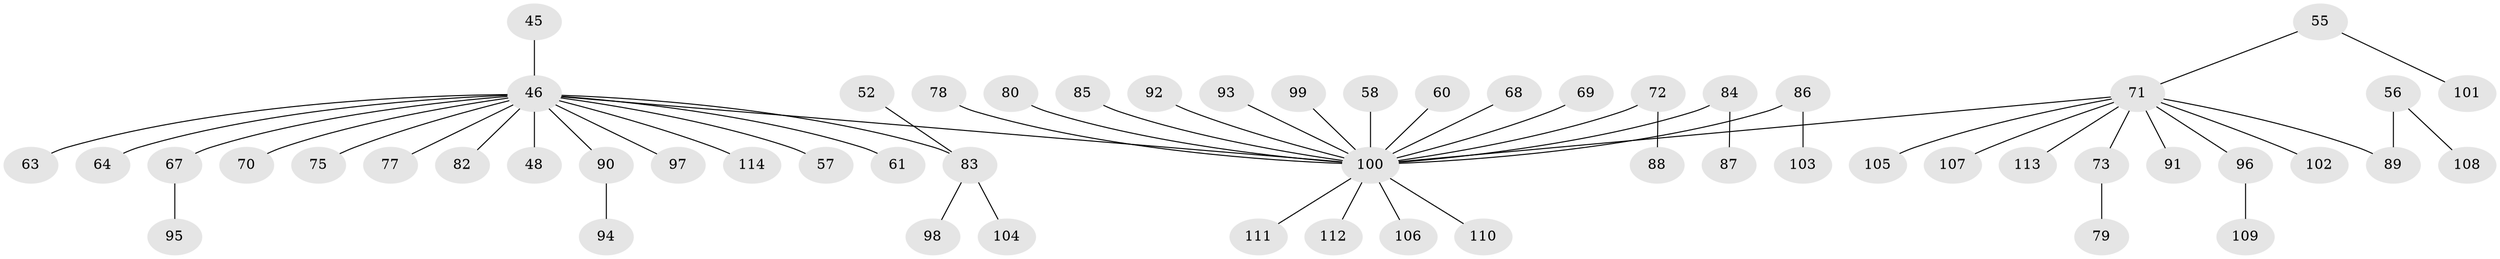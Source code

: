 // original degree distribution, {2: 0.22807017543859648, 4: 0.06140350877192982, 3: 0.14035087719298245, 8: 0.008771929824561403, 5: 0.03508771929824561, 1: 0.5087719298245614, 6: 0.017543859649122806}
// Generated by graph-tools (version 1.1) at 2025/52/03/09/25 04:52:45]
// undirected, 57 vertices, 56 edges
graph export_dot {
graph [start="1"]
  node [color=gray90,style=filled];
  45;
  46 [super="+19+6+13+16+40+25+26+42"];
  48;
  52;
  55;
  56 [super="+38"];
  57 [super="+21"];
  58;
  60;
  61;
  63;
  64;
  67;
  68;
  69;
  70;
  71 [super="+5+65+66+35+29+51+62"];
  72;
  73;
  75;
  77;
  78;
  79;
  80;
  82;
  83 [super="+22+81+34"];
  84;
  85;
  86 [super="+74"];
  87;
  88;
  89 [super="+30"];
  90;
  91;
  92;
  93;
  94;
  95;
  96;
  97;
  98;
  99;
  100 [super="+12+4+47+39+9+10+23+76+31+44"];
  101;
  102;
  103;
  104;
  105;
  106;
  107;
  108;
  109;
  110;
  111;
  112;
  113;
  114;
  45 -- 46;
  46 -- 67;
  46 -- 97;
  46 -- 75;
  46 -- 77;
  46 -- 83;
  46 -- 64;
  46 -- 48;
  46 -- 82;
  46 -- 61;
  46 -- 100;
  46 -- 90;
  46 -- 114;
  46 -- 57;
  46 -- 63;
  46 -- 70;
  52 -- 83;
  55 -- 101;
  55 -- 71;
  56 -- 89;
  56 -- 108;
  58 -- 100;
  60 -- 100;
  67 -- 95;
  68 -- 100;
  69 -- 100;
  71 -- 102;
  71 -- 100;
  71 -- 96;
  71 -- 73;
  71 -- 105;
  71 -- 107;
  71 -- 113;
  71 -- 89;
  71 -- 91;
  72 -- 88;
  72 -- 100;
  73 -- 79;
  78 -- 100;
  80 -- 100;
  83 -- 98;
  83 -- 104;
  84 -- 87;
  84 -- 100;
  85 -- 100;
  86 -- 100;
  86 -- 103;
  90 -- 94;
  92 -- 100;
  93 -- 100;
  96 -- 109;
  99 -- 100;
  100 -- 112;
  100 -- 106;
  100 -- 111;
  100 -- 110;
}
